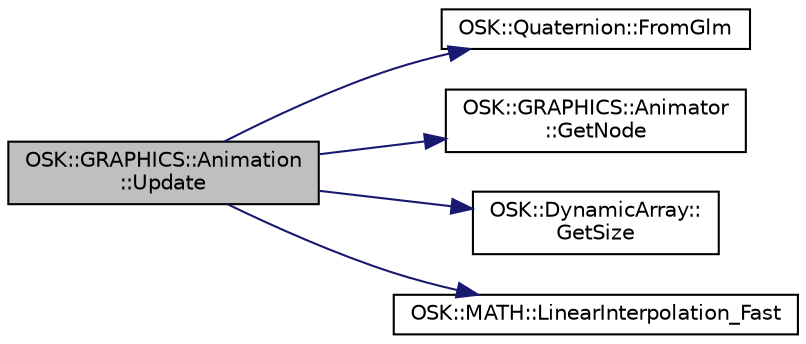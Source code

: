 digraph "OSK::GRAPHICS::Animation::Update"
{
 // LATEX_PDF_SIZE
  edge [fontname="Helvetica",fontsize="10",labelfontname="Helvetica",labelfontsize="10"];
  node [fontname="Helvetica",fontsize="10",shape=record];
  rankdir="LR";
  Node1 [label="OSK::GRAPHICS::Animation\l::Update",height=0.2,width=0.4,color="black", fillcolor="grey75", style="filled", fontcolor="black",tooltip="Mueve la animación."];
  Node1 -> Node2 [color="midnightblue",fontsize="10",style="solid",fontname="Helvetica"];
  Node2 [label="OSK::Quaternion::FromGlm",height=0.2,width=0.4,color="black", fillcolor="white", style="filled",URL="$class_o_s_k_1_1_quaternion.html#a0cbf0edcbfd33647de6fa20d641d2216",tooltip="Crea un cuaternión a partir del dado."];
  Node1 -> Node3 [color="midnightblue",fontsize="10",style="solid",fontname="Helvetica"];
  Node3 [label="OSK::GRAPHICS::Animator\l::GetNode",height=0.2,width=0.4,color="black", fillcolor="white", style="filled",URL="$class_o_s_k_1_1_g_r_a_p_h_i_c_s_1_1_animator.html#a555e36c572061489c74bdabdff6eaee7",tooltip="Devuelve el nodo con el índice dado."];
  Node1 -> Node4 [color="midnightblue",fontsize="10",style="solid",fontname="Helvetica"];
  Node4 [label="OSK::DynamicArray::\lGetSize",height=0.2,width=0.4,color="black", fillcolor="white", style="filled",URL="$class_o_s_k_1_1_dynamic_array.html#a94d0cbf0543d0c976de674d31b15df90",tooltip="Devuelve el número de elementos almacenados."];
  Node1 -> Node5 [color="midnightblue",fontsize="10",style="solid",fontname="Helvetica"];
  Node5 [label="OSK::MATH::LinearInterpolation_Fast",height=0.2,width=0.4,color="black", fillcolor="white", style="filled",URL="$namespace_o_s_k_1_1_m_a_t_h.html#a59ecac3bc9181efeef2f758f583bdb65",tooltip="Interpolación lineal rápida. Para cuando factor está entre 0.0 y 1.0"];
}
